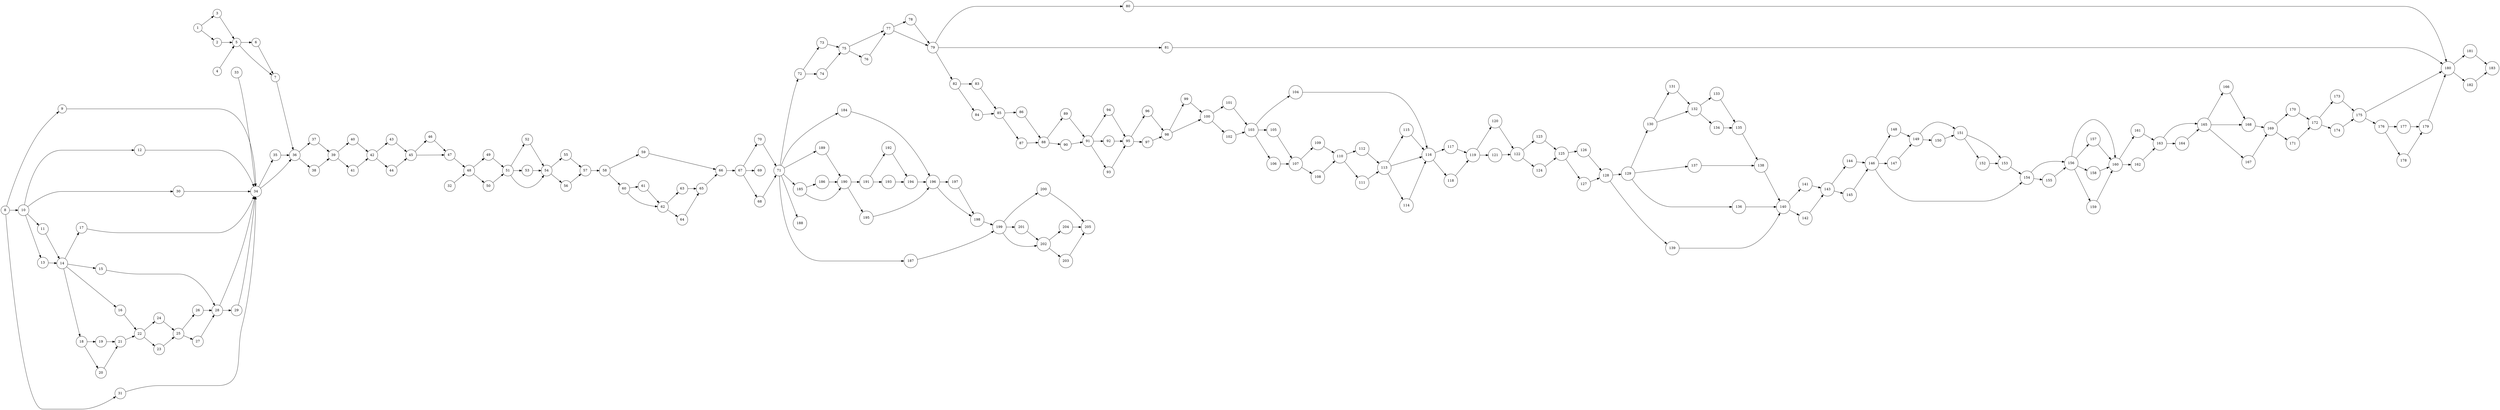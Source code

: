digraph G {
	rankdir=LR;
	nodesep=1.2;
	node[shape=circle];
	1 -> 2;
	1 -> 3;
	2 -> 5;
	3 -> 5;
	4 -> 5;
	5 -> 6;
	5 -> 7;
	6 -> 7;
	7 -> 36;
	8 -> 9;
	8 -> 10;
	8 -> 31;
	9 -> 34;
	10 -> 11;
	10 -> 12;
	10 -> 13;
	10 -> 30;
	11 -> 14;
	12 -> 34;
	13 -> 14;
	14 -> 15;
	14 -> 16;
	14 -> 17;
	14 -> 18;
	15 -> 28;
	16 -> 22;
	17 -> 34;
	18 -> 19;
	18 -> 20;
	19 -> 21;
	20 -> 21;
	21 -> 22;
	22 -> 23;
	22 -> 24;
	23 -> 25;
	24 -> 25;
	25 -> 26;
	25 -> 27;
	26 -> 28;
	27 -> 28;
	28 -> 29;
	28 -> 34;
	29 -> 34;
	30 -> 34;
	31 -> 34;
	32 -> 48;
	33 -> 34;
	34 -> 35;
	34 -> 36;
	35 -> 36;
	36 -> 37;
	36 -> 38;
	37 -> 39;
	38 -> 39;
	39 -> 40;
	39 -> 41;
	40 -> 42;
	41 -> 42;
	42 -> 43;
	42 -> 44;
	43 -> 45;
	44 -> 45;
	45 -> 46;
	45 -> 47;
	46 -> 47;
	47 -> 48;
	48 -> 49;
	48 -> 50;
	49 -> 51;
	50 -> 51;
	51 -> 52;
	51 -> 53;
	51 -> 54;
	52 -> 54;
	53 -> 54;
	54 -> 55;
	54 -> 56;
	55 -> 57;
	56 -> 57;
	57 -> 58;
	58 -> 59;
	58 -> 60;
	59 -> 66;
	60 -> 61;
	60 -> 62;
	61 -> 62;
	62 -> 63;
	62 -> 64;
	63 -> 65;
	64 -> 65;
	65 -> 66;
	66 -> 67;
	67 -> 68;
	67 -> 69;
	67 -> 70;
	68 -> 71;
	70 -> 71;
	71 -> 72;
	71 -> 184;
	71 -> 185;
	71 -> 187;
	71 -> 188;
	71 -> 189;
	72 -> 73;
	72 -> 74;
	73 -> 75;
	74 -> 75;
	75 -> 77;
	75 -> 76;
	76 -> 77;
	77 -> 78;
	77 -> 79;
	78 -> 79;
	79 -> 80;
	79 -> 81;
	79 -> 82;
	80 -> 180;
	81 -> 180;
	82 -> 83;
	82 -> 84;
	83 -> 85;
	84 -> 85;
	85 -> 86;
	85 -> 87;
	86 -> 88;
	87 -> 88;
	88 -> 89;
	88 -> 90;
	89 -> 91;
	90 -> 91;
	91 -> 92;
	91 -> 93;
	91 -> 94;
	92 -> 95;
	93 -> 95;
	94 -> 95;
	95 -> 96;
	95 -> 97;
	96 -> 98;
	97 -> 98;
	98 -> 99;
	98 -> 100;
	99 -> 100;
	100 -> 101;
	100 -> 102;
	101 -> 103;
	102 -> 103;
	103 -> 104;
	103 -> 105;
	103 -> 106;
	104 -> 116;
	105 -> 107;
	106 -> 107;
	107 -> 108;
	107 -> 109;
	108 -> 110;
	109 -> 110;
	110 -> 111;
	110 -> 112;
	111 -> 113;
	112 -> 113;
	113 -> 116;
	113 -> 114;
	113 -> 115;
	114 -> 116;
	115 -> 116;
	116 -> 117;
	116 -> 118;
	117 -> 119;
	118 -> 119;
	119 -> 120;
	119 -> 121;
	120 -> 122;
	121 -> 122;
	122 -> 123;
	122 -> 124;
	123 -> 125;
	124 -> 125;
	125 -> 126;
	125 -> 127;
	126 -> 128;
	127 -> 128;
	128 -> 129;
	128 -> 139;
	129 -> 130;
	129 -> 136;
	129 -> 137;
	130 -> 131;
	130 -> 132;
	131 -> 132;
	132 -> 133;
	132 -> 134;
	133 -> 135;
	134 -> 135;
	135 -> 138;
	136 -> 140;
	137 -> 138;
	138 -> 140;
	139 -> 140;
	140 -> 141;
	140 -> 142;
	141 -> 143;
	142 -> 143;
	143 -> 144;
	143 -> 145;
	144 -> 146;
	145 -> 146;
	146 -> 154;
	146 -> 147;
	146 -> 148;
	147 -> 149;
	148 -> 149;
	149 -> 151;
	149 -> 150;
	150 -> 151;
	151 -> 153;
	151 -> 152;
	152 -> 153;
	153 -> 154;
	154 -> 156;
	154 -> 155;
	155 -> 156;
	156 -> 160;
	156 -> 157;
	156 -> 158;
	156 -> 159;
	157 -> 160;
	158 -> 160;
	159 -> 160;
	160 -> 161;
	160 -> 162;
	161 -> 163;
	162 -> 163;
	163 -> 165;
	163 -> 164;
	164 -> 165;
	165 -> 166;
	165 -> 167;
	165 -> 168;
	166 -> 168;
	167 -> 169;
	168 -> 169;
	169 -> 170;
	169 -> 171;
	170 -> 172;
	171 -> 172;
	172 -> 173;
	172 -> 174;
	173 -> 175;
	174 -> 175;
	175 -> 176;
	175 -> 180;
	176 -> 177;
	176 -> 178;
	177 -> 179;
	178 -> 179;
	179 -> 180;
	180 -> 181;
	180 -> 182;
	181 -> 183;
	182 -> 183;
	184 -> 196;
	185 -> 190;
	185 -> 186;
	186 -> 190;
	187 -> 199;
	189 -> 190;
	190 -> 191;
	190 -> 195;
	191 -> 192;
	191 -> 193;
	192 -> 194;
	193 -> 194;
	194 -> 196;
	195 -> 196;
	196 -> 197;
	196 -> 198;
	197 -> 198;
	198 -> 199;
	199 -> 200;
	199 -> 202;
	199 -> 201;
	200 -> 205;
	201 -> 202;
	202 -> 203;
	202 -> 204;
	203 -> 205;
	204 -> 205;
}